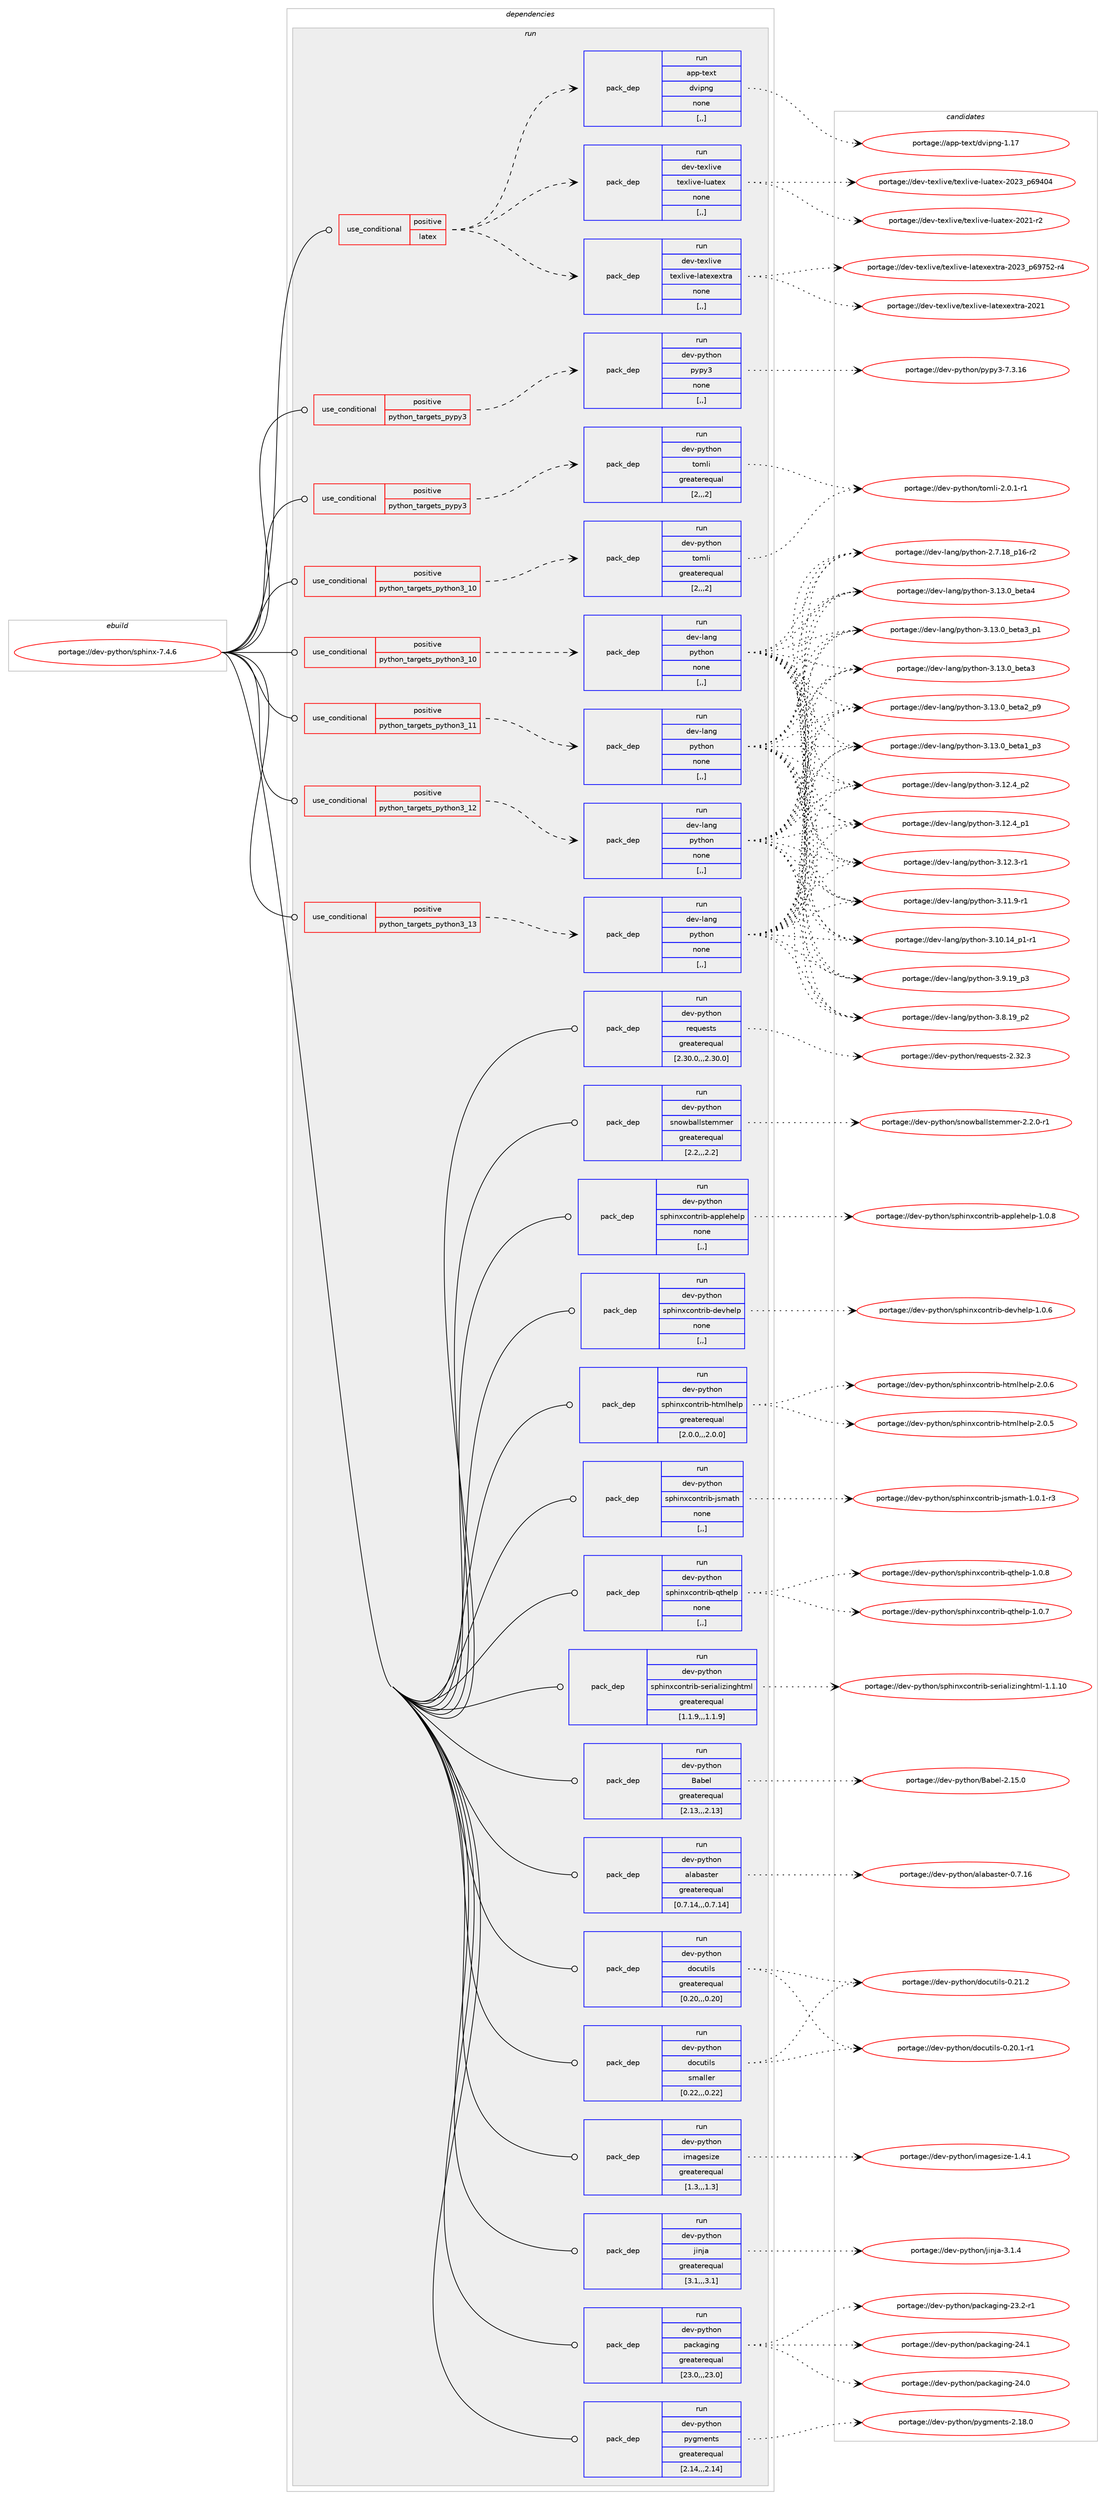 digraph prolog {

# *************
# Graph options
# *************

newrank=true;
concentrate=true;
compound=true;
graph [rankdir=LR,fontname=Helvetica,fontsize=10,ranksep=1.5];#, ranksep=2.5, nodesep=0.2];
edge  [arrowhead=vee];
node  [fontname=Helvetica,fontsize=10];

# **********
# The ebuild
# **********

subgraph cluster_leftcol {
color=gray;
label=<<i>ebuild</i>>;
id [label="portage://dev-python/sphinx-7.4.6", color=red, width=4, href="../dev-python/sphinx-7.4.6.svg"];
}

# ****************
# The dependencies
# ****************

subgraph cluster_midcol {
color=gray;
label=<<i>dependencies</i>>;
subgraph cluster_compile {
fillcolor="#eeeeee";
style=filled;
label=<<i>compile</i>>;
}
subgraph cluster_compileandrun {
fillcolor="#eeeeee";
style=filled;
label=<<i>compile and run</i>>;
}
subgraph cluster_run {
fillcolor="#eeeeee";
style=filled;
label=<<i>run</i>>;
subgraph cond40064 {
dependency164595 [label=<<TABLE BORDER="0" CELLBORDER="1" CELLSPACING="0" CELLPADDING="4"><TR><TD ROWSPAN="3" CELLPADDING="10">use_conditional</TD></TR><TR><TD>positive</TD></TR><TR><TD>latex</TD></TR></TABLE>>, shape=none, color=red];
subgraph pack123255 {
dependency164596 [label=<<TABLE BORDER="0" CELLBORDER="1" CELLSPACING="0" CELLPADDING="4" WIDTH="220"><TR><TD ROWSPAN="6" CELLPADDING="30">pack_dep</TD></TR><TR><TD WIDTH="110">run</TD></TR><TR><TD>dev-texlive</TD></TR><TR><TD>texlive-latexextra</TD></TR><TR><TD>none</TD></TR><TR><TD>[,,]</TD></TR></TABLE>>, shape=none, color=blue];
}
dependency164595:e -> dependency164596:w [weight=20,style="dashed",arrowhead="vee"];
subgraph pack123256 {
dependency164597 [label=<<TABLE BORDER="0" CELLBORDER="1" CELLSPACING="0" CELLPADDING="4" WIDTH="220"><TR><TD ROWSPAN="6" CELLPADDING="30">pack_dep</TD></TR><TR><TD WIDTH="110">run</TD></TR><TR><TD>dev-texlive</TD></TR><TR><TD>texlive-luatex</TD></TR><TR><TD>none</TD></TR><TR><TD>[,,]</TD></TR></TABLE>>, shape=none, color=blue];
}
dependency164595:e -> dependency164597:w [weight=20,style="dashed",arrowhead="vee"];
subgraph pack123257 {
dependency164598 [label=<<TABLE BORDER="0" CELLBORDER="1" CELLSPACING="0" CELLPADDING="4" WIDTH="220"><TR><TD ROWSPAN="6" CELLPADDING="30">pack_dep</TD></TR><TR><TD WIDTH="110">run</TD></TR><TR><TD>app-text</TD></TR><TR><TD>dvipng</TD></TR><TR><TD>none</TD></TR><TR><TD>[,,]</TD></TR></TABLE>>, shape=none, color=blue];
}
dependency164595:e -> dependency164598:w [weight=20,style="dashed",arrowhead="vee"];
}
id:e -> dependency164595:w [weight=20,style="solid",arrowhead="odot"];
subgraph cond40065 {
dependency164599 [label=<<TABLE BORDER="0" CELLBORDER="1" CELLSPACING="0" CELLPADDING="4"><TR><TD ROWSPAN="3" CELLPADDING="10">use_conditional</TD></TR><TR><TD>positive</TD></TR><TR><TD>python_targets_pypy3</TD></TR></TABLE>>, shape=none, color=red];
subgraph pack123258 {
dependency164600 [label=<<TABLE BORDER="0" CELLBORDER="1" CELLSPACING="0" CELLPADDING="4" WIDTH="220"><TR><TD ROWSPAN="6" CELLPADDING="30">pack_dep</TD></TR><TR><TD WIDTH="110">run</TD></TR><TR><TD>dev-python</TD></TR><TR><TD>pypy3</TD></TR><TR><TD>none</TD></TR><TR><TD>[,,]</TD></TR></TABLE>>, shape=none, color=blue];
}
dependency164599:e -> dependency164600:w [weight=20,style="dashed",arrowhead="vee"];
}
id:e -> dependency164599:w [weight=20,style="solid",arrowhead="odot"];
subgraph cond40066 {
dependency164601 [label=<<TABLE BORDER="0" CELLBORDER="1" CELLSPACING="0" CELLPADDING="4"><TR><TD ROWSPAN="3" CELLPADDING="10">use_conditional</TD></TR><TR><TD>positive</TD></TR><TR><TD>python_targets_pypy3</TD></TR></TABLE>>, shape=none, color=red];
subgraph pack123259 {
dependency164602 [label=<<TABLE BORDER="0" CELLBORDER="1" CELLSPACING="0" CELLPADDING="4" WIDTH="220"><TR><TD ROWSPAN="6" CELLPADDING="30">pack_dep</TD></TR><TR><TD WIDTH="110">run</TD></TR><TR><TD>dev-python</TD></TR><TR><TD>tomli</TD></TR><TR><TD>greaterequal</TD></TR><TR><TD>[2,,,2]</TD></TR></TABLE>>, shape=none, color=blue];
}
dependency164601:e -> dependency164602:w [weight=20,style="dashed",arrowhead="vee"];
}
id:e -> dependency164601:w [weight=20,style="solid",arrowhead="odot"];
subgraph cond40067 {
dependency164603 [label=<<TABLE BORDER="0" CELLBORDER="1" CELLSPACING="0" CELLPADDING="4"><TR><TD ROWSPAN="3" CELLPADDING="10">use_conditional</TD></TR><TR><TD>positive</TD></TR><TR><TD>python_targets_python3_10</TD></TR></TABLE>>, shape=none, color=red];
subgraph pack123260 {
dependency164604 [label=<<TABLE BORDER="0" CELLBORDER="1" CELLSPACING="0" CELLPADDING="4" WIDTH="220"><TR><TD ROWSPAN="6" CELLPADDING="30">pack_dep</TD></TR><TR><TD WIDTH="110">run</TD></TR><TR><TD>dev-lang</TD></TR><TR><TD>python</TD></TR><TR><TD>none</TD></TR><TR><TD>[,,]</TD></TR></TABLE>>, shape=none, color=blue];
}
dependency164603:e -> dependency164604:w [weight=20,style="dashed",arrowhead="vee"];
}
id:e -> dependency164603:w [weight=20,style="solid",arrowhead="odot"];
subgraph cond40068 {
dependency164605 [label=<<TABLE BORDER="0" CELLBORDER="1" CELLSPACING="0" CELLPADDING="4"><TR><TD ROWSPAN="3" CELLPADDING="10">use_conditional</TD></TR><TR><TD>positive</TD></TR><TR><TD>python_targets_python3_10</TD></TR></TABLE>>, shape=none, color=red];
subgraph pack123261 {
dependency164606 [label=<<TABLE BORDER="0" CELLBORDER="1" CELLSPACING="0" CELLPADDING="4" WIDTH="220"><TR><TD ROWSPAN="6" CELLPADDING="30">pack_dep</TD></TR><TR><TD WIDTH="110">run</TD></TR><TR><TD>dev-python</TD></TR><TR><TD>tomli</TD></TR><TR><TD>greaterequal</TD></TR><TR><TD>[2,,,2]</TD></TR></TABLE>>, shape=none, color=blue];
}
dependency164605:e -> dependency164606:w [weight=20,style="dashed",arrowhead="vee"];
}
id:e -> dependency164605:w [weight=20,style="solid",arrowhead="odot"];
subgraph cond40069 {
dependency164607 [label=<<TABLE BORDER="0" CELLBORDER="1" CELLSPACING="0" CELLPADDING="4"><TR><TD ROWSPAN="3" CELLPADDING="10">use_conditional</TD></TR><TR><TD>positive</TD></TR><TR><TD>python_targets_python3_11</TD></TR></TABLE>>, shape=none, color=red];
subgraph pack123262 {
dependency164608 [label=<<TABLE BORDER="0" CELLBORDER="1" CELLSPACING="0" CELLPADDING="4" WIDTH="220"><TR><TD ROWSPAN="6" CELLPADDING="30">pack_dep</TD></TR><TR><TD WIDTH="110">run</TD></TR><TR><TD>dev-lang</TD></TR><TR><TD>python</TD></TR><TR><TD>none</TD></TR><TR><TD>[,,]</TD></TR></TABLE>>, shape=none, color=blue];
}
dependency164607:e -> dependency164608:w [weight=20,style="dashed",arrowhead="vee"];
}
id:e -> dependency164607:w [weight=20,style="solid",arrowhead="odot"];
subgraph cond40070 {
dependency164609 [label=<<TABLE BORDER="0" CELLBORDER="1" CELLSPACING="0" CELLPADDING="4"><TR><TD ROWSPAN="3" CELLPADDING="10">use_conditional</TD></TR><TR><TD>positive</TD></TR><TR><TD>python_targets_python3_12</TD></TR></TABLE>>, shape=none, color=red];
subgraph pack123263 {
dependency164610 [label=<<TABLE BORDER="0" CELLBORDER="1" CELLSPACING="0" CELLPADDING="4" WIDTH="220"><TR><TD ROWSPAN="6" CELLPADDING="30">pack_dep</TD></TR><TR><TD WIDTH="110">run</TD></TR><TR><TD>dev-lang</TD></TR><TR><TD>python</TD></TR><TR><TD>none</TD></TR><TR><TD>[,,]</TD></TR></TABLE>>, shape=none, color=blue];
}
dependency164609:e -> dependency164610:w [weight=20,style="dashed",arrowhead="vee"];
}
id:e -> dependency164609:w [weight=20,style="solid",arrowhead="odot"];
subgraph cond40071 {
dependency164611 [label=<<TABLE BORDER="0" CELLBORDER="1" CELLSPACING="0" CELLPADDING="4"><TR><TD ROWSPAN="3" CELLPADDING="10">use_conditional</TD></TR><TR><TD>positive</TD></TR><TR><TD>python_targets_python3_13</TD></TR></TABLE>>, shape=none, color=red];
subgraph pack123264 {
dependency164612 [label=<<TABLE BORDER="0" CELLBORDER="1" CELLSPACING="0" CELLPADDING="4" WIDTH="220"><TR><TD ROWSPAN="6" CELLPADDING="30">pack_dep</TD></TR><TR><TD WIDTH="110">run</TD></TR><TR><TD>dev-lang</TD></TR><TR><TD>python</TD></TR><TR><TD>none</TD></TR><TR><TD>[,,]</TD></TR></TABLE>>, shape=none, color=blue];
}
dependency164611:e -> dependency164612:w [weight=20,style="dashed",arrowhead="vee"];
}
id:e -> dependency164611:w [weight=20,style="solid",arrowhead="odot"];
subgraph pack123265 {
dependency164613 [label=<<TABLE BORDER="0" CELLBORDER="1" CELLSPACING="0" CELLPADDING="4" WIDTH="220"><TR><TD ROWSPAN="6" CELLPADDING="30">pack_dep</TD></TR><TR><TD WIDTH="110">run</TD></TR><TR><TD>dev-python</TD></TR><TR><TD>Babel</TD></TR><TR><TD>greaterequal</TD></TR><TR><TD>[2.13,,,2.13]</TD></TR></TABLE>>, shape=none, color=blue];
}
id:e -> dependency164613:w [weight=20,style="solid",arrowhead="odot"];
subgraph pack123266 {
dependency164614 [label=<<TABLE BORDER="0" CELLBORDER="1" CELLSPACING="0" CELLPADDING="4" WIDTH="220"><TR><TD ROWSPAN="6" CELLPADDING="30">pack_dep</TD></TR><TR><TD WIDTH="110">run</TD></TR><TR><TD>dev-python</TD></TR><TR><TD>alabaster</TD></TR><TR><TD>greaterequal</TD></TR><TR><TD>[0.7.14,,,0.7.14]</TD></TR></TABLE>>, shape=none, color=blue];
}
id:e -> dependency164614:w [weight=20,style="solid",arrowhead="odot"];
subgraph pack123267 {
dependency164615 [label=<<TABLE BORDER="0" CELLBORDER="1" CELLSPACING="0" CELLPADDING="4" WIDTH="220"><TR><TD ROWSPAN="6" CELLPADDING="30">pack_dep</TD></TR><TR><TD WIDTH="110">run</TD></TR><TR><TD>dev-python</TD></TR><TR><TD>docutils</TD></TR><TR><TD>greaterequal</TD></TR><TR><TD>[0.20,,,0.20]</TD></TR></TABLE>>, shape=none, color=blue];
}
id:e -> dependency164615:w [weight=20,style="solid",arrowhead="odot"];
subgraph pack123268 {
dependency164616 [label=<<TABLE BORDER="0" CELLBORDER="1" CELLSPACING="0" CELLPADDING="4" WIDTH="220"><TR><TD ROWSPAN="6" CELLPADDING="30">pack_dep</TD></TR><TR><TD WIDTH="110">run</TD></TR><TR><TD>dev-python</TD></TR><TR><TD>docutils</TD></TR><TR><TD>smaller</TD></TR><TR><TD>[0.22,,,0.22]</TD></TR></TABLE>>, shape=none, color=blue];
}
id:e -> dependency164616:w [weight=20,style="solid",arrowhead="odot"];
subgraph pack123269 {
dependency164617 [label=<<TABLE BORDER="0" CELLBORDER="1" CELLSPACING="0" CELLPADDING="4" WIDTH="220"><TR><TD ROWSPAN="6" CELLPADDING="30">pack_dep</TD></TR><TR><TD WIDTH="110">run</TD></TR><TR><TD>dev-python</TD></TR><TR><TD>imagesize</TD></TR><TR><TD>greaterequal</TD></TR><TR><TD>[1.3,,,1.3]</TD></TR></TABLE>>, shape=none, color=blue];
}
id:e -> dependency164617:w [weight=20,style="solid",arrowhead="odot"];
subgraph pack123270 {
dependency164618 [label=<<TABLE BORDER="0" CELLBORDER="1" CELLSPACING="0" CELLPADDING="4" WIDTH="220"><TR><TD ROWSPAN="6" CELLPADDING="30">pack_dep</TD></TR><TR><TD WIDTH="110">run</TD></TR><TR><TD>dev-python</TD></TR><TR><TD>jinja</TD></TR><TR><TD>greaterequal</TD></TR><TR><TD>[3.1,,,3.1]</TD></TR></TABLE>>, shape=none, color=blue];
}
id:e -> dependency164618:w [weight=20,style="solid",arrowhead="odot"];
subgraph pack123271 {
dependency164619 [label=<<TABLE BORDER="0" CELLBORDER="1" CELLSPACING="0" CELLPADDING="4" WIDTH="220"><TR><TD ROWSPAN="6" CELLPADDING="30">pack_dep</TD></TR><TR><TD WIDTH="110">run</TD></TR><TR><TD>dev-python</TD></TR><TR><TD>packaging</TD></TR><TR><TD>greaterequal</TD></TR><TR><TD>[23.0,,,23.0]</TD></TR></TABLE>>, shape=none, color=blue];
}
id:e -> dependency164619:w [weight=20,style="solid",arrowhead="odot"];
subgraph pack123272 {
dependency164620 [label=<<TABLE BORDER="0" CELLBORDER="1" CELLSPACING="0" CELLPADDING="4" WIDTH="220"><TR><TD ROWSPAN="6" CELLPADDING="30">pack_dep</TD></TR><TR><TD WIDTH="110">run</TD></TR><TR><TD>dev-python</TD></TR><TR><TD>pygments</TD></TR><TR><TD>greaterequal</TD></TR><TR><TD>[2.14,,,2.14]</TD></TR></TABLE>>, shape=none, color=blue];
}
id:e -> dependency164620:w [weight=20,style="solid",arrowhead="odot"];
subgraph pack123273 {
dependency164621 [label=<<TABLE BORDER="0" CELLBORDER="1" CELLSPACING="0" CELLPADDING="4" WIDTH="220"><TR><TD ROWSPAN="6" CELLPADDING="30">pack_dep</TD></TR><TR><TD WIDTH="110">run</TD></TR><TR><TD>dev-python</TD></TR><TR><TD>requests</TD></TR><TR><TD>greaterequal</TD></TR><TR><TD>[2.30.0,,,2.30.0]</TD></TR></TABLE>>, shape=none, color=blue];
}
id:e -> dependency164621:w [weight=20,style="solid",arrowhead="odot"];
subgraph pack123274 {
dependency164622 [label=<<TABLE BORDER="0" CELLBORDER="1" CELLSPACING="0" CELLPADDING="4" WIDTH="220"><TR><TD ROWSPAN="6" CELLPADDING="30">pack_dep</TD></TR><TR><TD WIDTH="110">run</TD></TR><TR><TD>dev-python</TD></TR><TR><TD>snowballstemmer</TD></TR><TR><TD>greaterequal</TD></TR><TR><TD>[2.2,,,2.2]</TD></TR></TABLE>>, shape=none, color=blue];
}
id:e -> dependency164622:w [weight=20,style="solid",arrowhead="odot"];
subgraph pack123275 {
dependency164623 [label=<<TABLE BORDER="0" CELLBORDER="1" CELLSPACING="0" CELLPADDING="4" WIDTH="220"><TR><TD ROWSPAN="6" CELLPADDING="30">pack_dep</TD></TR><TR><TD WIDTH="110">run</TD></TR><TR><TD>dev-python</TD></TR><TR><TD>sphinxcontrib-applehelp</TD></TR><TR><TD>none</TD></TR><TR><TD>[,,]</TD></TR></TABLE>>, shape=none, color=blue];
}
id:e -> dependency164623:w [weight=20,style="solid",arrowhead="odot"];
subgraph pack123276 {
dependency164624 [label=<<TABLE BORDER="0" CELLBORDER="1" CELLSPACING="0" CELLPADDING="4" WIDTH="220"><TR><TD ROWSPAN="6" CELLPADDING="30">pack_dep</TD></TR><TR><TD WIDTH="110">run</TD></TR><TR><TD>dev-python</TD></TR><TR><TD>sphinxcontrib-devhelp</TD></TR><TR><TD>none</TD></TR><TR><TD>[,,]</TD></TR></TABLE>>, shape=none, color=blue];
}
id:e -> dependency164624:w [weight=20,style="solid",arrowhead="odot"];
subgraph pack123277 {
dependency164625 [label=<<TABLE BORDER="0" CELLBORDER="1" CELLSPACING="0" CELLPADDING="4" WIDTH="220"><TR><TD ROWSPAN="6" CELLPADDING="30">pack_dep</TD></TR><TR><TD WIDTH="110">run</TD></TR><TR><TD>dev-python</TD></TR><TR><TD>sphinxcontrib-htmlhelp</TD></TR><TR><TD>greaterequal</TD></TR><TR><TD>[2.0.0,,,2.0.0]</TD></TR></TABLE>>, shape=none, color=blue];
}
id:e -> dependency164625:w [weight=20,style="solid",arrowhead="odot"];
subgraph pack123278 {
dependency164626 [label=<<TABLE BORDER="0" CELLBORDER="1" CELLSPACING="0" CELLPADDING="4" WIDTH="220"><TR><TD ROWSPAN="6" CELLPADDING="30">pack_dep</TD></TR><TR><TD WIDTH="110">run</TD></TR><TR><TD>dev-python</TD></TR><TR><TD>sphinxcontrib-jsmath</TD></TR><TR><TD>none</TD></TR><TR><TD>[,,]</TD></TR></TABLE>>, shape=none, color=blue];
}
id:e -> dependency164626:w [weight=20,style="solid",arrowhead="odot"];
subgraph pack123279 {
dependency164627 [label=<<TABLE BORDER="0" CELLBORDER="1" CELLSPACING="0" CELLPADDING="4" WIDTH="220"><TR><TD ROWSPAN="6" CELLPADDING="30">pack_dep</TD></TR><TR><TD WIDTH="110">run</TD></TR><TR><TD>dev-python</TD></TR><TR><TD>sphinxcontrib-qthelp</TD></TR><TR><TD>none</TD></TR><TR><TD>[,,]</TD></TR></TABLE>>, shape=none, color=blue];
}
id:e -> dependency164627:w [weight=20,style="solid",arrowhead="odot"];
subgraph pack123280 {
dependency164628 [label=<<TABLE BORDER="0" CELLBORDER="1" CELLSPACING="0" CELLPADDING="4" WIDTH="220"><TR><TD ROWSPAN="6" CELLPADDING="30">pack_dep</TD></TR><TR><TD WIDTH="110">run</TD></TR><TR><TD>dev-python</TD></TR><TR><TD>sphinxcontrib-serializinghtml</TD></TR><TR><TD>greaterequal</TD></TR><TR><TD>[1.1.9,,,1.1.9]</TD></TR></TABLE>>, shape=none, color=blue];
}
id:e -> dependency164628:w [weight=20,style="solid",arrowhead="odot"];
}
}

# **************
# The candidates
# **************

subgraph cluster_choices {
rank=same;
color=gray;
label=<<i>candidates</i>>;

subgraph choice123255 {
color=black;
nodesep=1;
choice100101118451161011201081051181014711610112010810511810145108971161011201011201161149745504850519511254575553504511452 [label="portage://dev-texlive/texlive-latexextra-2023_p69752-r4", color=red, width=4,href="../dev-texlive/texlive-latexextra-2023_p69752-r4.svg"];
choice10010111845116101120108105118101471161011201081051181014510897116101120101120116114974550485049 [label="portage://dev-texlive/texlive-latexextra-2021", color=red, width=4,href="../dev-texlive/texlive-latexextra-2021.svg"];
dependency164596:e -> choice100101118451161011201081051181014711610112010810511810145108971161011201011201161149745504850519511254575553504511452:w [style=dotted,weight="100"];
dependency164596:e -> choice10010111845116101120108105118101471161011201081051181014510897116101120101120116114974550485049:w [style=dotted,weight="100"];
}
subgraph choice123256 {
color=black;
nodesep=1;
choice100101118451161011201081051181014711610112010810511810145108117971161011204550485051951125457524852 [label="portage://dev-texlive/texlive-luatex-2023_p69404", color=red, width=4,href="../dev-texlive/texlive-luatex-2023_p69404.svg"];
choice1001011184511610112010810511810147116101120108105118101451081179711610112045504850494511450 [label="portage://dev-texlive/texlive-luatex-2021-r2", color=red, width=4,href="../dev-texlive/texlive-luatex-2021-r2.svg"];
dependency164597:e -> choice100101118451161011201081051181014711610112010810511810145108117971161011204550485051951125457524852:w [style=dotted,weight="100"];
dependency164597:e -> choice1001011184511610112010810511810147116101120108105118101451081179711610112045504850494511450:w [style=dotted,weight="100"];
}
subgraph choice123257 {
color=black;
nodesep=1;
choice9711211245116101120116471001181051121101034549464955 [label="portage://app-text/dvipng-1.17", color=red, width=4,href="../app-text/dvipng-1.17.svg"];
dependency164598:e -> choice9711211245116101120116471001181051121101034549464955:w [style=dotted,weight="100"];
}
subgraph choice123258 {
color=black;
nodesep=1;
choice10010111845112121116104111110471121211121215145554651464954 [label="portage://dev-python/pypy3-7.3.16", color=red, width=4,href="../dev-python/pypy3-7.3.16.svg"];
dependency164600:e -> choice10010111845112121116104111110471121211121215145554651464954:w [style=dotted,weight="100"];
}
subgraph choice123259 {
color=black;
nodesep=1;
choice10010111845112121116104111110471161111091081054550464846494511449 [label="portage://dev-python/tomli-2.0.1-r1", color=red, width=4,href="../dev-python/tomli-2.0.1-r1.svg"];
dependency164602:e -> choice10010111845112121116104111110471161111091081054550464846494511449:w [style=dotted,weight="100"];
}
subgraph choice123260 {
color=black;
nodesep=1;
choice1001011184510897110103471121211161041111104551464951464895981011169752 [label="portage://dev-lang/python-3.13.0_beta4", color=red, width=4,href="../dev-lang/python-3.13.0_beta4.svg"];
choice10010111845108971101034711212111610411111045514649514648959810111697519511249 [label="portage://dev-lang/python-3.13.0_beta3_p1", color=red, width=4,href="../dev-lang/python-3.13.0_beta3_p1.svg"];
choice1001011184510897110103471121211161041111104551464951464895981011169751 [label="portage://dev-lang/python-3.13.0_beta3", color=red, width=4,href="../dev-lang/python-3.13.0_beta3.svg"];
choice10010111845108971101034711212111610411111045514649514648959810111697509511257 [label="portage://dev-lang/python-3.13.0_beta2_p9", color=red, width=4,href="../dev-lang/python-3.13.0_beta2_p9.svg"];
choice10010111845108971101034711212111610411111045514649514648959810111697499511251 [label="portage://dev-lang/python-3.13.0_beta1_p3", color=red, width=4,href="../dev-lang/python-3.13.0_beta1_p3.svg"];
choice100101118451089711010347112121116104111110455146495046529511250 [label="portage://dev-lang/python-3.12.4_p2", color=red, width=4,href="../dev-lang/python-3.12.4_p2.svg"];
choice100101118451089711010347112121116104111110455146495046529511249 [label="portage://dev-lang/python-3.12.4_p1", color=red, width=4,href="../dev-lang/python-3.12.4_p1.svg"];
choice100101118451089711010347112121116104111110455146495046514511449 [label="portage://dev-lang/python-3.12.3-r1", color=red, width=4,href="../dev-lang/python-3.12.3-r1.svg"];
choice100101118451089711010347112121116104111110455146494946574511449 [label="portage://dev-lang/python-3.11.9-r1", color=red, width=4,href="../dev-lang/python-3.11.9-r1.svg"];
choice100101118451089711010347112121116104111110455146494846495295112494511449 [label="portage://dev-lang/python-3.10.14_p1-r1", color=red, width=4,href="../dev-lang/python-3.10.14_p1-r1.svg"];
choice100101118451089711010347112121116104111110455146574649579511251 [label="portage://dev-lang/python-3.9.19_p3", color=red, width=4,href="../dev-lang/python-3.9.19_p3.svg"];
choice100101118451089711010347112121116104111110455146564649579511250 [label="portage://dev-lang/python-3.8.19_p2", color=red, width=4,href="../dev-lang/python-3.8.19_p2.svg"];
choice100101118451089711010347112121116104111110455046554649569511249544511450 [label="portage://dev-lang/python-2.7.18_p16-r2", color=red, width=4,href="../dev-lang/python-2.7.18_p16-r2.svg"];
dependency164604:e -> choice1001011184510897110103471121211161041111104551464951464895981011169752:w [style=dotted,weight="100"];
dependency164604:e -> choice10010111845108971101034711212111610411111045514649514648959810111697519511249:w [style=dotted,weight="100"];
dependency164604:e -> choice1001011184510897110103471121211161041111104551464951464895981011169751:w [style=dotted,weight="100"];
dependency164604:e -> choice10010111845108971101034711212111610411111045514649514648959810111697509511257:w [style=dotted,weight="100"];
dependency164604:e -> choice10010111845108971101034711212111610411111045514649514648959810111697499511251:w [style=dotted,weight="100"];
dependency164604:e -> choice100101118451089711010347112121116104111110455146495046529511250:w [style=dotted,weight="100"];
dependency164604:e -> choice100101118451089711010347112121116104111110455146495046529511249:w [style=dotted,weight="100"];
dependency164604:e -> choice100101118451089711010347112121116104111110455146495046514511449:w [style=dotted,weight="100"];
dependency164604:e -> choice100101118451089711010347112121116104111110455146494946574511449:w [style=dotted,weight="100"];
dependency164604:e -> choice100101118451089711010347112121116104111110455146494846495295112494511449:w [style=dotted,weight="100"];
dependency164604:e -> choice100101118451089711010347112121116104111110455146574649579511251:w [style=dotted,weight="100"];
dependency164604:e -> choice100101118451089711010347112121116104111110455146564649579511250:w [style=dotted,weight="100"];
dependency164604:e -> choice100101118451089711010347112121116104111110455046554649569511249544511450:w [style=dotted,weight="100"];
}
subgraph choice123261 {
color=black;
nodesep=1;
choice10010111845112121116104111110471161111091081054550464846494511449 [label="portage://dev-python/tomli-2.0.1-r1", color=red, width=4,href="../dev-python/tomli-2.0.1-r1.svg"];
dependency164606:e -> choice10010111845112121116104111110471161111091081054550464846494511449:w [style=dotted,weight="100"];
}
subgraph choice123262 {
color=black;
nodesep=1;
choice1001011184510897110103471121211161041111104551464951464895981011169752 [label="portage://dev-lang/python-3.13.0_beta4", color=red, width=4,href="../dev-lang/python-3.13.0_beta4.svg"];
choice10010111845108971101034711212111610411111045514649514648959810111697519511249 [label="portage://dev-lang/python-3.13.0_beta3_p1", color=red, width=4,href="../dev-lang/python-3.13.0_beta3_p1.svg"];
choice1001011184510897110103471121211161041111104551464951464895981011169751 [label="portage://dev-lang/python-3.13.0_beta3", color=red, width=4,href="../dev-lang/python-3.13.0_beta3.svg"];
choice10010111845108971101034711212111610411111045514649514648959810111697509511257 [label="portage://dev-lang/python-3.13.0_beta2_p9", color=red, width=4,href="../dev-lang/python-3.13.0_beta2_p9.svg"];
choice10010111845108971101034711212111610411111045514649514648959810111697499511251 [label="portage://dev-lang/python-3.13.0_beta1_p3", color=red, width=4,href="../dev-lang/python-3.13.0_beta1_p3.svg"];
choice100101118451089711010347112121116104111110455146495046529511250 [label="portage://dev-lang/python-3.12.4_p2", color=red, width=4,href="../dev-lang/python-3.12.4_p2.svg"];
choice100101118451089711010347112121116104111110455146495046529511249 [label="portage://dev-lang/python-3.12.4_p1", color=red, width=4,href="../dev-lang/python-3.12.4_p1.svg"];
choice100101118451089711010347112121116104111110455146495046514511449 [label="portage://dev-lang/python-3.12.3-r1", color=red, width=4,href="../dev-lang/python-3.12.3-r1.svg"];
choice100101118451089711010347112121116104111110455146494946574511449 [label="portage://dev-lang/python-3.11.9-r1", color=red, width=4,href="../dev-lang/python-3.11.9-r1.svg"];
choice100101118451089711010347112121116104111110455146494846495295112494511449 [label="portage://dev-lang/python-3.10.14_p1-r1", color=red, width=4,href="../dev-lang/python-3.10.14_p1-r1.svg"];
choice100101118451089711010347112121116104111110455146574649579511251 [label="portage://dev-lang/python-3.9.19_p3", color=red, width=4,href="../dev-lang/python-3.9.19_p3.svg"];
choice100101118451089711010347112121116104111110455146564649579511250 [label="portage://dev-lang/python-3.8.19_p2", color=red, width=4,href="../dev-lang/python-3.8.19_p2.svg"];
choice100101118451089711010347112121116104111110455046554649569511249544511450 [label="portage://dev-lang/python-2.7.18_p16-r2", color=red, width=4,href="../dev-lang/python-2.7.18_p16-r2.svg"];
dependency164608:e -> choice1001011184510897110103471121211161041111104551464951464895981011169752:w [style=dotted,weight="100"];
dependency164608:e -> choice10010111845108971101034711212111610411111045514649514648959810111697519511249:w [style=dotted,weight="100"];
dependency164608:e -> choice1001011184510897110103471121211161041111104551464951464895981011169751:w [style=dotted,weight="100"];
dependency164608:e -> choice10010111845108971101034711212111610411111045514649514648959810111697509511257:w [style=dotted,weight="100"];
dependency164608:e -> choice10010111845108971101034711212111610411111045514649514648959810111697499511251:w [style=dotted,weight="100"];
dependency164608:e -> choice100101118451089711010347112121116104111110455146495046529511250:w [style=dotted,weight="100"];
dependency164608:e -> choice100101118451089711010347112121116104111110455146495046529511249:w [style=dotted,weight="100"];
dependency164608:e -> choice100101118451089711010347112121116104111110455146495046514511449:w [style=dotted,weight="100"];
dependency164608:e -> choice100101118451089711010347112121116104111110455146494946574511449:w [style=dotted,weight="100"];
dependency164608:e -> choice100101118451089711010347112121116104111110455146494846495295112494511449:w [style=dotted,weight="100"];
dependency164608:e -> choice100101118451089711010347112121116104111110455146574649579511251:w [style=dotted,weight="100"];
dependency164608:e -> choice100101118451089711010347112121116104111110455146564649579511250:w [style=dotted,weight="100"];
dependency164608:e -> choice100101118451089711010347112121116104111110455046554649569511249544511450:w [style=dotted,weight="100"];
}
subgraph choice123263 {
color=black;
nodesep=1;
choice1001011184510897110103471121211161041111104551464951464895981011169752 [label="portage://dev-lang/python-3.13.0_beta4", color=red, width=4,href="../dev-lang/python-3.13.0_beta4.svg"];
choice10010111845108971101034711212111610411111045514649514648959810111697519511249 [label="portage://dev-lang/python-3.13.0_beta3_p1", color=red, width=4,href="../dev-lang/python-3.13.0_beta3_p1.svg"];
choice1001011184510897110103471121211161041111104551464951464895981011169751 [label="portage://dev-lang/python-3.13.0_beta3", color=red, width=4,href="../dev-lang/python-3.13.0_beta3.svg"];
choice10010111845108971101034711212111610411111045514649514648959810111697509511257 [label="portage://dev-lang/python-3.13.0_beta2_p9", color=red, width=4,href="../dev-lang/python-3.13.0_beta2_p9.svg"];
choice10010111845108971101034711212111610411111045514649514648959810111697499511251 [label="portage://dev-lang/python-3.13.0_beta1_p3", color=red, width=4,href="../dev-lang/python-3.13.0_beta1_p3.svg"];
choice100101118451089711010347112121116104111110455146495046529511250 [label="portage://dev-lang/python-3.12.4_p2", color=red, width=4,href="../dev-lang/python-3.12.4_p2.svg"];
choice100101118451089711010347112121116104111110455146495046529511249 [label="portage://dev-lang/python-3.12.4_p1", color=red, width=4,href="../dev-lang/python-3.12.4_p1.svg"];
choice100101118451089711010347112121116104111110455146495046514511449 [label="portage://dev-lang/python-3.12.3-r1", color=red, width=4,href="../dev-lang/python-3.12.3-r1.svg"];
choice100101118451089711010347112121116104111110455146494946574511449 [label="portage://dev-lang/python-3.11.9-r1", color=red, width=4,href="../dev-lang/python-3.11.9-r1.svg"];
choice100101118451089711010347112121116104111110455146494846495295112494511449 [label="portage://dev-lang/python-3.10.14_p1-r1", color=red, width=4,href="../dev-lang/python-3.10.14_p1-r1.svg"];
choice100101118451089711010347112121116104111110455146574649579511251 [label="portage://dev-lang/python-3.9.19_p3", color=red, width=4,href="../dev-lang/python-3.9.19_p3.svg"];
choice100101118451089711010347112121116104111110455146564649579511250 [label="portage://dev-lang/python-3.8.19_p2", color=red, width=4,href="../dev-lang/python-3.8.19_p2.svg"];
choice100101118451089711010347112121116104111110455046554649569511249544511450 [label="portage://dev-lang/python-2.7.18_p16-r2", color=red, width=4,href="../dev-lang/python-2.7.18_p16-r2.svg"];
dependency164610:e -> choice1001011184510897110103471121211161041111104551464951464895981011169752:w [style=dotted,weight="100"];
dependency164610:e -> choice10010111845108971101034711212111610411111045514649514648959810111697519511249:w [style=dotted,weight="100"];
dependency164610:e -> choice1001011184510897110103471121211161041111104551464951464895981011169751:w [style=dotted,weight="100"];
dependency164610:e -> choice10010111845108971101034711212111610411111045514649514648959810111697509511257:w [style=dotted,weight="100"];
dependency164610:e -> choice10010111845108971101034711212111610411111045514649514648959810111697499511251:w [style=dotted,weight="100"];
dependency164610:e -> choice100101118451089711010347112121116104111110455146495046529511250:w [style=dotted,weight="100"];
dependency164610:e -> choice100101118451089711010347112121116104111110455146495046529511249:w [style=dotted,weight="100"];
dependency164610:e -> choice100101118451089711010347112121116104111110455146495046514511449:w [style=dotted,weight="100"];
dependency164610:e -> choice100101118451089711010347112121116104111110455146494946574511449:w [style=dotted,weight="100"];
dependency164610:e -> choice100101118451089711010347112121116104111110455146494846495295112494511449:w [style=dotted,weight="100"];
dependency164610:e -> choice100101118451089711010347112121116104111110455146574649579511251:w [style=dotted,weight="100"];
dependency164610:e -> choice100101118451089711010347112121116104111110455146564649579511250:w [style=dotted,weight="100"];
dependency164610:e -> choice100101118451089711010347112121116104111110455046554649569511249544511450:w [style=dotted,weight="100"];
}
subgraph choice123264 {
color=black;
nodesep=1;
choice1001011184510897110103471121211161041111104551464951464895981011169752 [label="portage://dev-lang/python-3.13.0_beta4", color=red, width=4,href="../dev-lang/python-3.13.0_beta4.svg"];
choice10010111845108971101034711212111610411111045514649514648959810111697519511249 [label="portage://dev-lang/python-3.13.0_beta3_p1", color=red, width=4,href="../dev-lang/python-3.13.0_beta3_p1.svg"];
choice1001011184510897110103471121211161041111104551464951464895981011169751 [label="portage://dev-lang/python-3.13.0_beta3", color=red, width=4,href="../dev-lang/python-3.13.0_beta3.svg"];
choice10010111845108971101034711212111610411111045514649514648959810111697509511257 [label="portage://dev-lang/python-3.13.0_beta2_p9", color=red, width=4,href="../dev-lang/python-3.13.0_beta2_p9.svg"];
choice10010111845108971101034711212111610411111045514649514648959810111697499511251 [label="portage://dev-lang/python-3.13.0_beta1_p3", color=red, width=4,href="../dev-lang/python-3.13.0_beta1_p3.svg"];
choice100101118451089711010347112121116104111110455146495046529511250 [label="portage://dev-lang/python-3.12.4_p2", color=red, width=4,href="../dev-lang/python-3.12.4_p2.svg"];
choice100101118451089711010347112121116104111110455146495046529511249 [label="portage://dev-lang/python-3.12.4_p1", color=red, width=4,href="../dev-lang/python-3.12.4_p1.svg"];
choice100101118451089711010347112121116104111110455146495046514511449 [label="portage://dev-lang/python-3.12.3-r1", color=red, width=4,href="../dev-lang/python-3.12.3-r1.svg"];
choice100101118451089711010347112121116104111110455146494946574511449 [label="portage://dev-lang/python-3.11.9-r1", color=red, width=4,href="../dev-lang/python-3.11.9-r1.svg"];
choice100101118451089711010347112121116104111110455146494846495295112494511449 [label="portage://dev-lang/python-3.10.14_p1-r1", color=red, width=4,href="../dev-lang/python-3.10.14_p1-r1.svg"];
choice100101118451089711010347112121116104111110455146574649579511251 [label="portage://dev-lang/python-3.9.19_p3", color=red, width=4,href="../dev-lang/python-3.9.19_p3.svg"];
choice100101118451089711010347112121116104111110455146564649579511250 [label="portage://dev-lang/python-3.8.19_p2", color=red, width=4,href="../dev-lang/python-3.8.19_p2.svg"];
choice100101118451089711010347112121116104111110455046554649569511249544511450 [label="portage://dev-lang/python-2.7.18_p16-r2", color=red, width=4,href="../dev-lang/python-2.7.18_p16-r2.svg"];
dependency164612:e -> choice1001011184510897110103471121211161041111104551464951464895981011169752:w [style=dotted,weight="100"];
dependency164612:e -> choice10010111845108971101034711212111610411111045514649514648959810111697519511249:w [style=dotted,weight="100"];
dependency164612:e -> choice1001011184510897110103471121211161041111104551464951464895981011169751:w [style=dotted,weight="100"];
dependency164612:e -> choice10010111845108971101034711212111610411111045514649514648959810111697509511257:w [style=dotted,weight="100"];
dependency164612:e -> choice10010111845108971101034711212111610411111045514649514648959810111697499511251:w [style=dotted,weight="100"];
dependency164612:e -> choice100101118451089711010347112121116104111110455146495046529511250:w [style=dotted,weight="100"];
dependency164612:e -> choice100101118451089711010347112121116104111110455146495046529511249:w [style=dotted,weight="100"];
dependency164612:e -> choice100101118451089711010347112121116104111110455146495046514511449:w [style=dotted,weight="100"];
dependency164612:e -> choice100101118451089711010347112121116104111110455146494946574511449:w [style=dotted,weight="100"];
dependency164612:e -> choice100101118451089711010347112121116104111110455146494846495295112494511449:w [style=dotted,weight="100"];
dependency164612:e -> choice100101118451089711010347112121116104111110455146574649579511251:w [style=dotted,weight="100"];
dependency164612:e -> choice100101118451089711010347112121116104111110455146564649579511250:w [style=dotted,weight="100"];
dependency164612:e -> choice100101118451089711010347112121116104111110455046554649569511249544511450:w [style=dotted,weight="100"];
}
subgraph choice123265 {
color=black;
nodesep=1;
choice100101118451121211161041111104766979810110845504649534648 [label="portage://dev-python/Babel-2.15.0", color=red, width=4,href="../dev-python/Babel-2.15.0.svg"];
dependency164613:e -> choice100101118451121211161041111104766979810110845504649534648:w [style=dotted,weight="100"];
}
subgraph choice123266 {
color=black;
nodesep=1;
choice10010111845112121116104111110479710897989711511610111445484655464954 [label="portage://dev-python/alabaster-0.7.16", color=red, width=4,href="../dev-python/alabaster-0.7.16.svg"];
dependency164614:e -> choice10010111845112121116104111110479710897989711511610111445484655464954:w [style=dotted,weight="100"];
}
subgraph choice123267 {
color=black;
nodesep=1;
choice10010111845112121116104111110471001119911711610510811545484650494650 [label="portage://dev-python/docutils-0.21.2", color=red, width=4,href="../dev-python/docutils-0.21.2.svg"];
choice100101118451121211161041111104710011199117116105108115454846504846494511449 [label="portage://dev-python/docutils-0.20.1-r1", color=red, width=4,href="../dev-python/docutils-0.20.1-r1.svg"];
dependency164615:e -> choice10010111845112121116104111110471001119911711610510811545484650494650:w [style=dotted,weight="100"];
dependency164615:e -> choice100101118451121211161041111104710011199117116105108115454846504846494511449:w [style=dotted,weight="100"];
}
subgraph choice123268 {
color=black;
nodesep=1;
choice10010111845112121116104111110471001119911711610510811545484650494650 [label="portage://dev-python/docutils-0.21.2", color=red, width=4,href="../dev-python/docutils-0.21.2.svg"];
choice100101118451121211161041111104710011199117116105108115454846504846494511449 [label="portage://dev-python/docutils-0.20.1-r1", color=red, width=4,href="../dev-python/docutils-0.20.1-r1.svg"];
dependency164616:e -> choice10010111845112121116104111110471001119911711610510811545484650494650:w [style=dotted,weight="100"];
dependency164616:e -> choice100101118451121211161041111104710011199117116105108115454846504846494511449:w [style=dotted,weight="100"];
}
subgraph choice123269 {
color=black;
nodesep=1;
choice100101118451121211161041111104710510997103101115105122101454946524649 [label="portage://dev-python/imagesize-1.4.1", color=red, width=4,href="../dev-python/imagesize-1.4.1.svg"];
dependency164617:e -> choice100101118451121211161041111104710510997103101115105122101454946524649:w [style=dotted,weight="100"];
}
subgraph choice123270 {
color=black;
nodesep=1;
choice100101118451121211161041111104710610511010697455146494652 [label="portage://dev-python/jinja-3.1.4", color=red, width=4,href="../dev-python/jinja-3.1.4.svg"];
dependency164618:e -> choice100101118451121211161041111104710610511010697455146494652:w [style=dotted,weight="100"];
}
subgraph choice123271 {
color=black;
nodesep=1;
choice10010111845112121116104111110471129799107971031051101034550524649 [label="portage://dev-python/packaging-24.1", color=red, width=4,href="../dev-python/packaging-24.1.svg"];
choice10010111845112121116104111110471129799107971031051101034550524648 [label="portage://dev-python/packaging-24.0", color=red, width=4,href="../dev-python/packaging-24.0.svg"];
choice100101118451121211161041111104711297991079710310511010345505146504511449 [label="portage://dev-python/packaging-23.2-r1", color=red, width=4,href="../dev-python/packaging-23.2-r1.svg"];
dependency164619:e -> choice10010111845112121116104111110471129799107971031051101034550524649:w [style=dotted,weight="100"];
dependency164619:e -> choice10010111845112121116104111110471129799107971031051101034550524648:w [style=dotted,weight="100"];
dependency164619:e -> choice100101118451121211161041111104711297991079710310511010345505146504511449:w [style=dotted,weight="100"];
}
subgraph choice123272 {
color=black;
nodesep=1;
choice100101118451121211161041111104711212110310910111011611545504649564648 [label="portage://dev-python/pygments-2.18.0", color=red, width=4,href="../dev-python/pygments-2.18.0.svg"];
dependency164620:e -> choice100101118451121211161041111104711212110310910111011611545504649564648:w [style=dotted,weight="100"];
}
subgraph choice123273 {
color=black;
nodesep=1;
choice100101118451121211161041111104711410111311710111511611545504651504651 [label="portage://dev-python/requests-2.32.3", color=red, width=4,href="../dev-python/requests-2.32.3.svg"];
dependency164621:e -> choice100101118451121211161041111104711410111311710111511611545504651504651:w [style=dotted,weight="100"];
}
subgraph choice123274 {
color=black;
nodesep=1;
choice100101118451121211161041111104711511011111998971081081151161011091091011144550465046484511449 [label="portage://dev-python/snowballstemmer-2.2.0-r1", color=red, width=4,href="../dev-python/snowballstemmer-2.2.0-r1.svg"];
dependency164622:e -> choice100101118451121211161041111104711511011111998971081081151161011091091011144550465046484511449:w [style=dotted,weight="100"];
}
subgraph choice123275 {
color=black;
nodesep=1;
choice100101118451121211161041111104711511210410511012099111110116114105984597112112108101104101108112454946484656 [label="portage://dev-python/sphinxcontrib-applehelp-1.0.8", color=red, width=4,href="../dev-python/sphinxcontrib-applehelp-1.0.8.svg"];
dependency164623:e -> choice100101118451121211161041111104711511210410511012099111110116114105984597112112108101104101108112454946484656:w [style=dotted,weight="100"];
}
subgraph choice123276 {
color=black;
nodesep=1;
choice1001011184511212111610411111047115112104105110120991111101161141059845100101118104101108112454946484654 [label="portage://dev-python/sphinxcontrib-devhelp-1.0.6", color=red, width=4,href="../dev-python/sphinxcontrib-devhelp-1.0.6.svg"];
dependency164624:e -> choice1001011184511212111610411111047115112104105110120991111101161141059845100101118104101108112454946484654:w [style=dotted,weight="100"];
}
subgraph choice123277 {
color=black;
nodesep=1;
choice1001011184511212111610411111047115112104105110120991111101161141059845104116109108104101108112455046484654 [label="portage://dev-python/sphinxcontrib-htmlhelp-2.0.6", color=red, width=4,href="../dev-python/sphinxcontrib-htmlhelp-2.0.6.svg"];
choice1001011184511212111610411111047115112104105110120991111101161141059845104116109108104101108112455046484653 [label="portage://dev-python/sphinxcontrib-htmlhelp-2.0.5", color=red, width=4,href="../dev-python/sphinxcontrib-htmlhelp-2.0.5.svg"];
dependency164625:e -> choice1001011184511212111610411111047115112104105110120991111101161141059845104116109108104101108112455046484654:w [style=dotted,weight="100"];
dependency164625:e -> choice1001011184511212111610411111047115112104105110120991111101161141059845104116109108104101108112455046484653:w [style=dotted,weight="100"];
}
subgraph choice123278 {
color=black;
nodesep=1;
choice1001011184511212111610411111047115112104105110120991111101161141059845106115109971161044549464846494511451 [label="portage://dev-python/sphinxcontrib-jsmath-1.0.1-r3", color=red, width=4,href="../dev-python/sphinxcontrib-jsmath-1.0.1-r3.svg"];
dependency164626:e -> choice1001011184511212111610411111047115112104105110120991111101161141059845106115109971161044549464846494511451:w [style=dotted,weight="100"];
}
subgraph choice123279 {
color=black;
nodesep=1;
choice1001011184511212111610411111047115112104105110120991111101161141059845113116104101108112454946484656 [label="portage://dev-python/sphinxcontrib-qthelp-1.0.8", color=red, width=4,href="../dev-python/sphinxcontrib-qthelp-1.0.8.svg"];
choice1001011184511212111610411111047115112104105110120991111101161141059845113116104101108112454946484655 [label="portage://dev-python/sphinxcontrib-qthelp-1.0.7", color=red, width=4,href="../dev-python/sphinxcontrib-qthelp-1.0.7.svg"];
dependency164627:e -> choice1001011184511212111610411111047115112104105110120991111101161141059845113116104101108112454946484656:w [style=dotted,weight="100"];
dependency164627:e -> choice1001011184511212111610411111047115112104105110120991111101161141059845113116104101108112454946484655:w [style=dotted,weight="100"];
}
subgraph choice123280 {
color=black;
nodesep=1;
choice10010111845112121116104111110471151121041051101209911111011611410598451151011141059710810512210511010310411610910845494649464948 [label="portage://dev-python/sphinxcontrib-serializinghtml-1.1.10", color=red, width=4,href="../dev-python/sphinxcontrib-serializinghtml-1.1.10.svg"];
dependency164628:e -> choice10010111845112121116104111110471151121041051101209911111011611410598451151011141059710810512210511010310411610910845494649464948:w [style=dotted,weight="100"];
}
}

}
